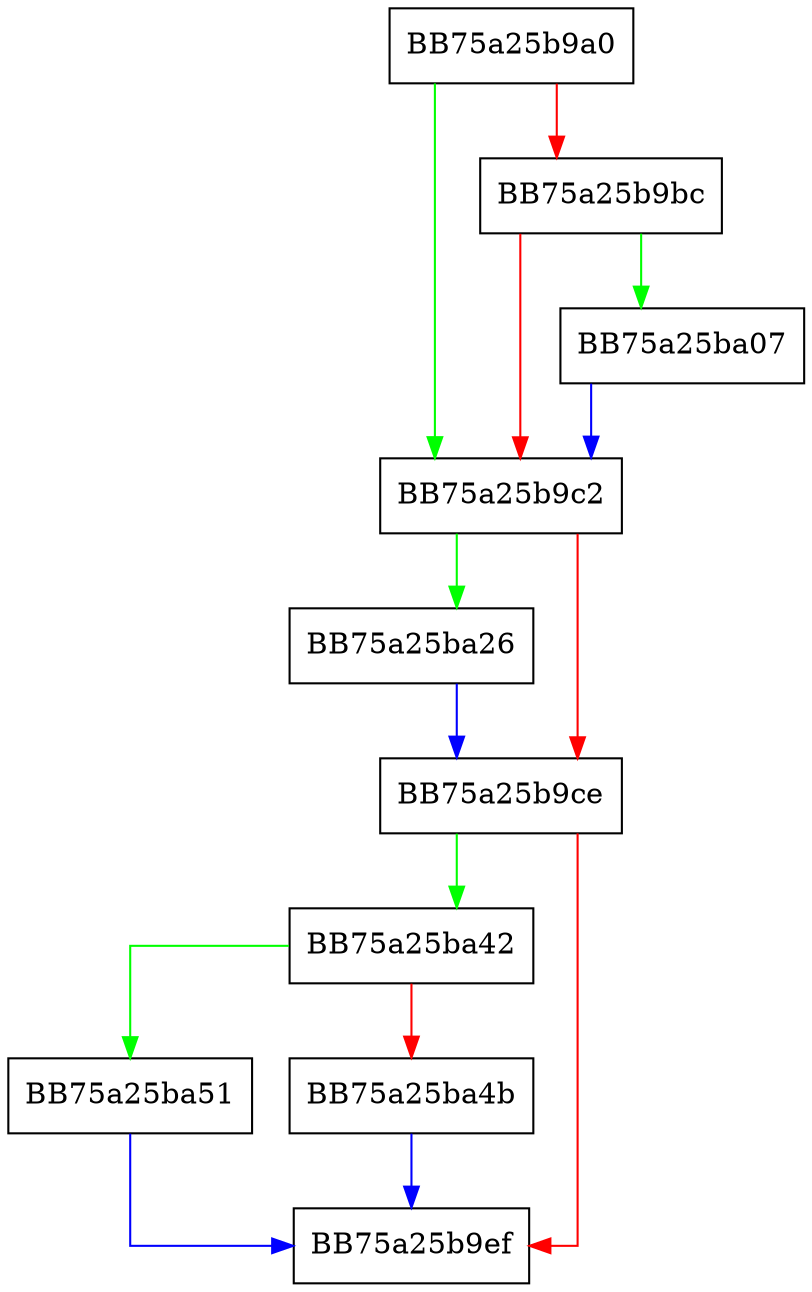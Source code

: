 digraph CloseFile {
  node [shape="box"];
  graph [splines=ortho];
  BB75a25b9a0 -> BB75a25b9c2 [color="green"];
  BB75a25b9a0 -> BB75a25b9bc [color="red"];
  BB75a25b9bc -> BB75a25ba07 [color="green"];
  BB75a25b9bc -> BB75a25b9c2 [color="red"];
  BB75a25b9c2 -> BB75a25ba26 [color="green"];
  BB75a25b9c2 -> BB75a25b9ce [color="red"];
  BB75a25b9ce -> BB75a25ba42 [color="green"];
  BB75a25b9ce -> BB75a25b9ef [color="red"];
  BB75a25ba07 -> BB75a25b9c2 [color="blue"];
  BB75a25ba26 -> BB75a25b9ce [color="blue"];
  BB75a25ba42 -> BB75a25ba51 [color="green"];
  BB75a25ba42 -> BB75a25ba4b [color="red"];
  BB75a25ba4b -> BB75a25b9ef [color="blue"];
  BB75a25ba51 -> BB75a25b9ef [color="blue"];
}